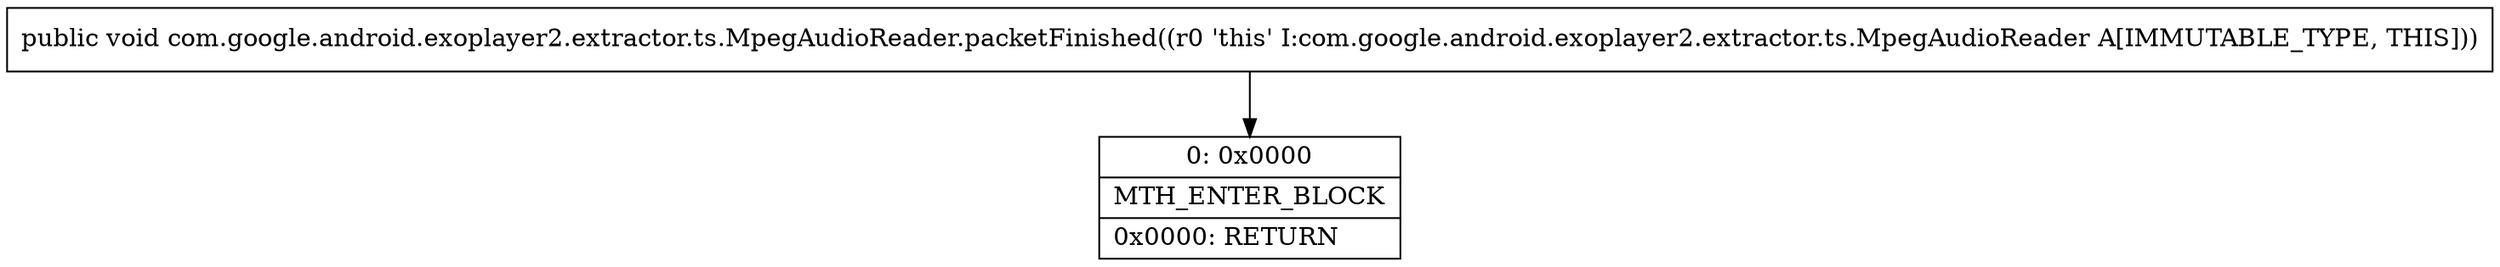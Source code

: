digraph "CFG forcom.google.android.exoplayer2.extractor.ts.MpegAudioReader.packetFinished()V" {
Node_0 [shape=record,label="{0\:\ 0x0000|MTH_ENTER_BLOCK\l|0x0000: RETURN   \l}"];
MethodNode[shape=record,label="{public void com.google.android.exoplayer2.extractor.ts.MpegAudioReader.packetFinished((r0 'this' I:com.google.android.exoplayer2.extractor.ts.MpegAudioReader A[IMMUTABLE_TYPE, THIS])) }"];
MethodNode -> Node_0;
}

